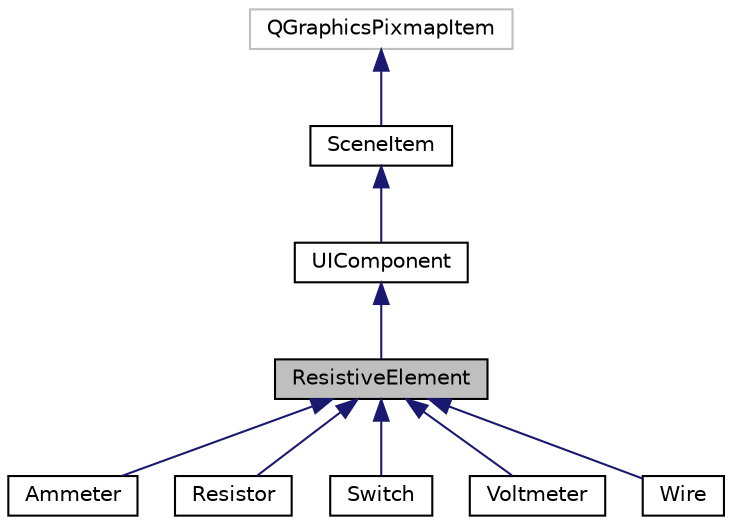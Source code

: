 digraph "ResistiveElement"
{
 // LATEX_PDF_SIZE
  edge [fontname="Helvetica",fontsize="10",labelfontname="Helvetica",labelfontsize="10"];
  node [fontname="Helvetica",fontsize="10",shape=record];
  Node1 [label="ResistiveElement",height=0.2,width=0.4,color="black", fillcolor="grey75", style="filled", fontcolor="black",tooltip="Parent class of anything with a resistance (Resistor, Switch, Wire)."];
  Node2 -> Node1 [dir="back",color="midnightblue",fontsize="10",style="solid",fontname="Helvetica"];
  Node2 [label="UIComponent",height=0.2,width=0.4,color="black", fillcolor="white", style="filled",URL="$classUIComponent.html",tooltip="SceneItem derivative that has information about generic component info such as nodes and arrow connec..."];
  Node3 -> Node2 [dir="back",color="midnightblue",fontsize="10",style="solid",fontname="Helvetica"];
  Node3 [label="SceneItem",height=0.2,width=0.4,color="black", fillcolor="white", style="filled",URL="$classSceneItem.html",tooltip="An image on the Scene."];
  Node4 -> Node3 [dir="back",color="midnightblue",fontsize="10",style="solid",fontname="Helvetica"];
  Node4 [label="QGraphicsPixmapItem",height=0.2,width=0.4,color="grey75", fillcolor="white", style="filled",tooltip=" "];
  Node1 -> Node5 [dir="back",color="midnightblue",fontsize="10",style="solid",fontname="Helvetica"];
  Node5 [label="Ammeter",height=0.2,width=0.4,color="black", fillcolor="white", style="filled",URL="$classAmmeter.html",tooltip="Ammeter component."];
  Node1 -> Node6 [dir="back",color="midnightblue",fontsize="10",style="solid",fontname="Helvetica"];
  Node6 [label="Resistor",height=0.2,width=0.4,color="black", fillcolor="white", style="filled",URL="$classResistor.html",tooltip="Resistor component with configurable resistance."];
  Node1 -> Node7 [dir="back",color="midnightblue",fontsize="10",style="solid",fontname="Helvetica"];
  Node7 [label="Switch",height=0.2,width=0.4,color="black", fillcolor="white", style="filled",URL="$classSwitch.html",tooltip="Switch component that can be on/off."];
  Node1 -> Node8 [dir="back",color="midnightblue",fontsize="10",style="solid",fontname="Helvetica"];
  Node8 [label="Voltmeter",height=0.2,width=0.4,color="black", fillcolor="white", style="filled",URL="$classVoltmeter.html",tooltip="Resistor component with configurable resistance."];
  Node1 -> Node9 [dir="back",color="midnightblue",fontsize="10",style="solid",fontname="Helvetica"];
  Node9 [label="Wire",height=0.2,width=0.4,color="black", fillcolor="white", style="filled",URL="$classWire.html",tooltip="Wire component with configurable length, area and material."];
}
